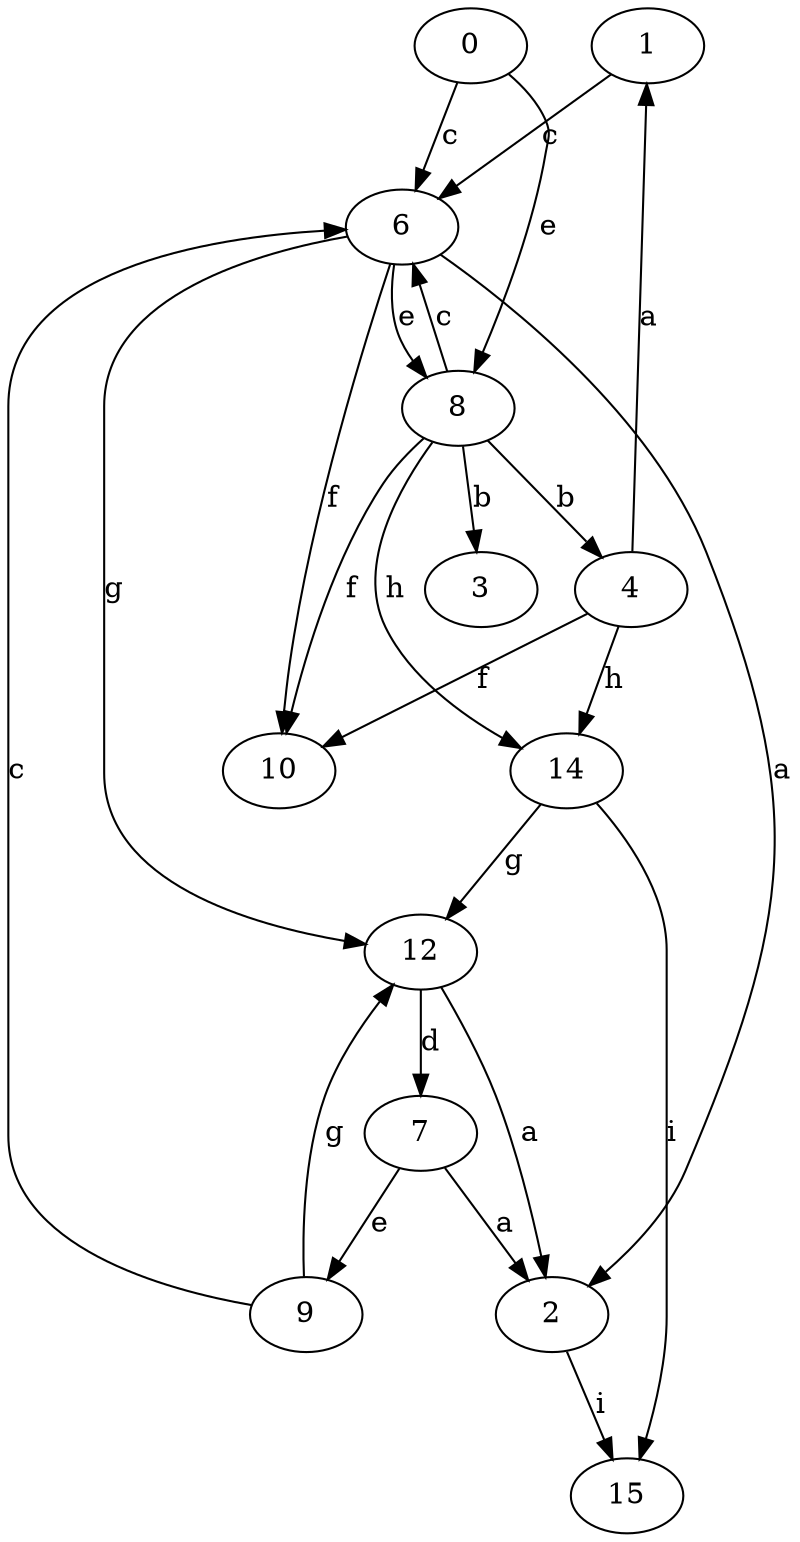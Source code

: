 strict digraph  {
1;
2;
3;
4;
6;
7;
8;
0;
9;
10;
12;
14;
15;
1 -> 6  [label=c];
2 -> 15  [label=i];
4 -> 1  [label=a];
4 -> 10  [label=f];
4 -> 14  [label=h];
6 -> 2  [label=a];
6 -> 8  [label=e];
6 -> 10  [label=f];
6 -> 12  [label=g];
7 -> 2  [label=a];
7 -> 9  [label=e];
8 -> 3  [label=b];
8 -> 4  [label=b];
8 -> 6  [label=c];
8 -> 10  [label=f];
8 -> 14  [label=h];
0 -> 6  [label=c];
0 -> 8  [label=e];
9 -> 6  [label=c];
9 -> 12  [label=g];
12 -> 2  [label=a];
12 -> 7  [label=d];
14 -> 12  [label=g];
14 -> 15  [label=i];
}
